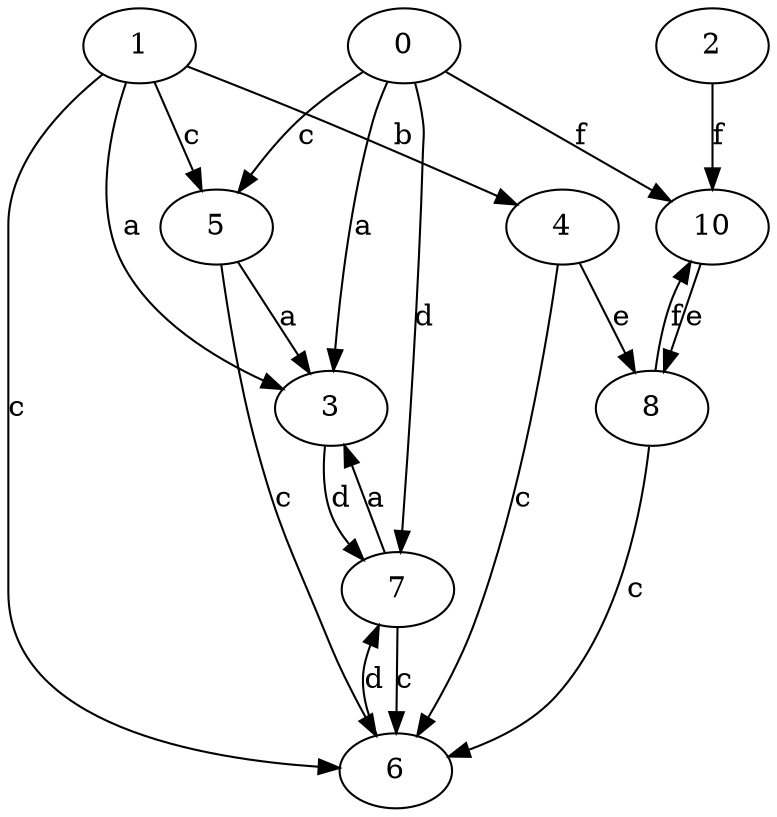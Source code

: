 strict digraph  {
0;
2;
3;
4;
5;
6;
7;
8;
10;
1;
0 -> 3  [label=a];
0 -> 5  [label=c];
0 -> 7  [label=d];
0 -> 10  [label=f];
2 -> 10  [label=f];
3 -> 7  [label=d];
4 -> 6  [label=c];
4 -> 8  [label=e];
5 -> 3  [label=a];
5 -> 6  [label=c];
6 -> 7  [label=d];
7 -> 3  [label=a];
7 -> 6  [label=c];
8 -> 6  [label=c];
8 -> 10  [label=f];
10 -> 8  [label=e];
1 -> 3  [label=a];
1 -> 4  [label=b];
1 -> 5  [label=c];
1 -> 6  [label=c];
}
